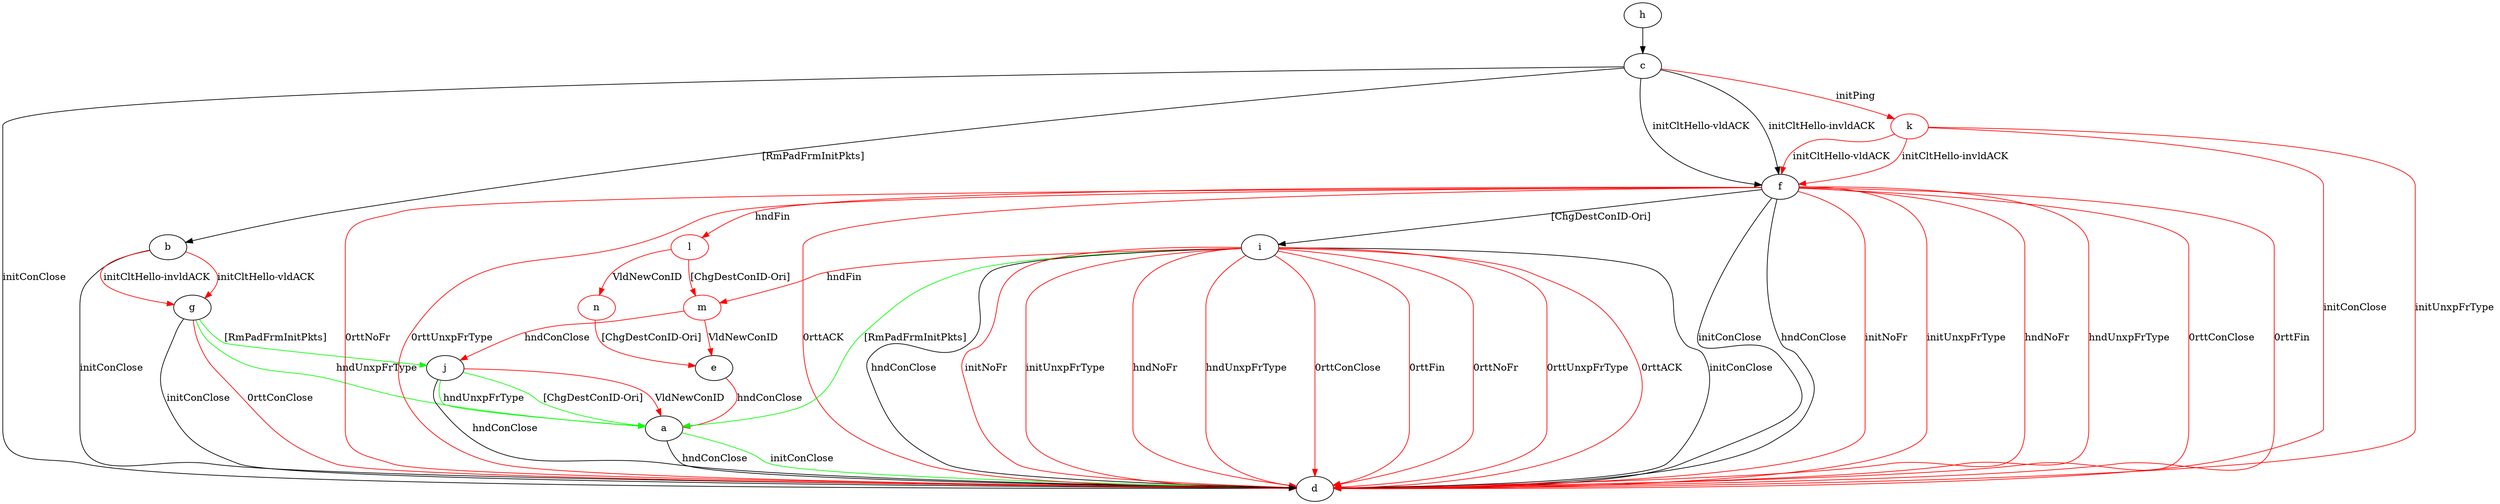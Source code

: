 digraph "" {
	a -> d	[key=0,
		label="hndConClose "];
	a -> d	[key=1,
		color=green,
		label="initConClose "];
	b -> d	[key=0,
		label="initConClose "];
	b -> g	[key=0,
		color=red,
		label="initCltHello-vldACK "];
	b -> g	[key=1,
		color=red,
		label="initCltHello-invldACK "];
	c -> b	[key=0,
		label="[RmPadFrmInitPkts] "];
	c -> d	[key=0,
		label="initConClose "];
	c -> f	[key=0,
		label="initCltHello-vldACK "];
	c -> f	[key=1,
		label="initCltHello-invldACK "];
	k	[color=red];
	c -> k	[key=0,
		color=red,
		label="initPing "];
	e -> a	[key=0,
		color=red,
		label="hndConClose "];
	f -> d	[key=0,
		label="initConClose "];
	f -> d	[key=1,
		label="hndConClose "];
	f -> d	[key=2,
		color=red,
		label="initNoFr "];
	f -> d	[key=3,
		color=red,
		label="initUnxpFrType "];
	f -> d	[key=4,
		color=red,
		label="hndNoFr "];
	f -> d	[key=5,
		color=red,
		label="hndUnxpFrType "];
	f -> d	[key=6,
		color=red,
		label="0rttConClose "];
	f -> d	[key=7,
		color=red,
		label="0rttFin "];
	f -> d	[key=8,
		color=red,
		label="0rttNoFr "];
	f -> d	[key=9,
		color=red,
		label="0rttUnxpFrType "];
	f -> d	[key=10,
		color=red,
		label="0rttACK "];
	f -> i	[key=0,
		label="[ChgDestConID-Ori] "];
	l	[color=red];
	f -> l	[key=0,
		color=red,
		label="hndFin "];
	g -> a	[key=0,
		color=green,
		label="hndUnxpFrType "];
	g -> d	[key=0,
		label="initConClose "];
	g -> d	[key=1,
		color=red,
		label="0rttConClose "];
	g -> j	[key=0,
		color=green,
		label="[RmPadFrmInitPkts] "];
	h -> c	[key=0];
	i -> a	[key=0,
		color=green,
		label="[RmPadFrmInitPkts] "];
	i -> d	[key=0,
		label="initConClose "];
	i -> d	[key=1,
		label="hndConClose "];
	i -> d	[key=2,
		color=red,
		label="initNoFr "];
	i -> d	[key=3,
		color=red,
		label="initUnxpFrType "];
	i -> d	[key=4,
		color=red,
		label="hndNoFr "];
	i -> d	[key=5,
		color=red,
		label="hndUnxpFrType "];
	i -> d	[key=6,
		color=red,
		label="0rttConClose "];
	i -> d	[key=7,
		color=red,
		label="0rttFin "];
	i -> d	[key=8,
		color=red,
		label="0rttNoFr "];
	i -> d	[key=9,
		color=red,
		label="0rttUnxpFrType "];
	i -> d	[key=10,
		color=red,
		label="0rttACK "];
	m	[color=red];
	i -> m	[key=0,
		color=red,
		label="hndFin "];
	j -> a	[key=0,
		color=green,
		label="hndUnxpFrType "];
	j -> a	[key=1,
		color=green,
		label="[ChgDestConID-Ori] "];
	j -> a	[key=2,
		color=red,
		label="VldNewConID "];
	j -> d	[key=0,
		label="hndConClose "];
	k -> d	[key=0,
		color=red,
		label="initConClose "];
	k -> d	[key=1,
		color=red,
		label="initUnxpFrType "];
	k -> f	[key=0,
		color=red,
		label="initCltHello-vldACK "];
	k -> f	[key=1,
		color=red,
		label="initCltHello-invldACK "];
	l -> m	[key=0,
		color=red,
		label="[ChgDestConID-Ori] "];
	n	[color=red];
	l -> n	[key=0,
		color=red,
		label="VldNewConID "];
	m -> e	[key=0,
		color=red,
		label="VldNewConID "];
	m -> j	[key=0,
		color=red,
		label="hndConClose "];
	n -> e	[key=0,
		color=red,
		label="[ChgDestConID-Ori] "];
}
